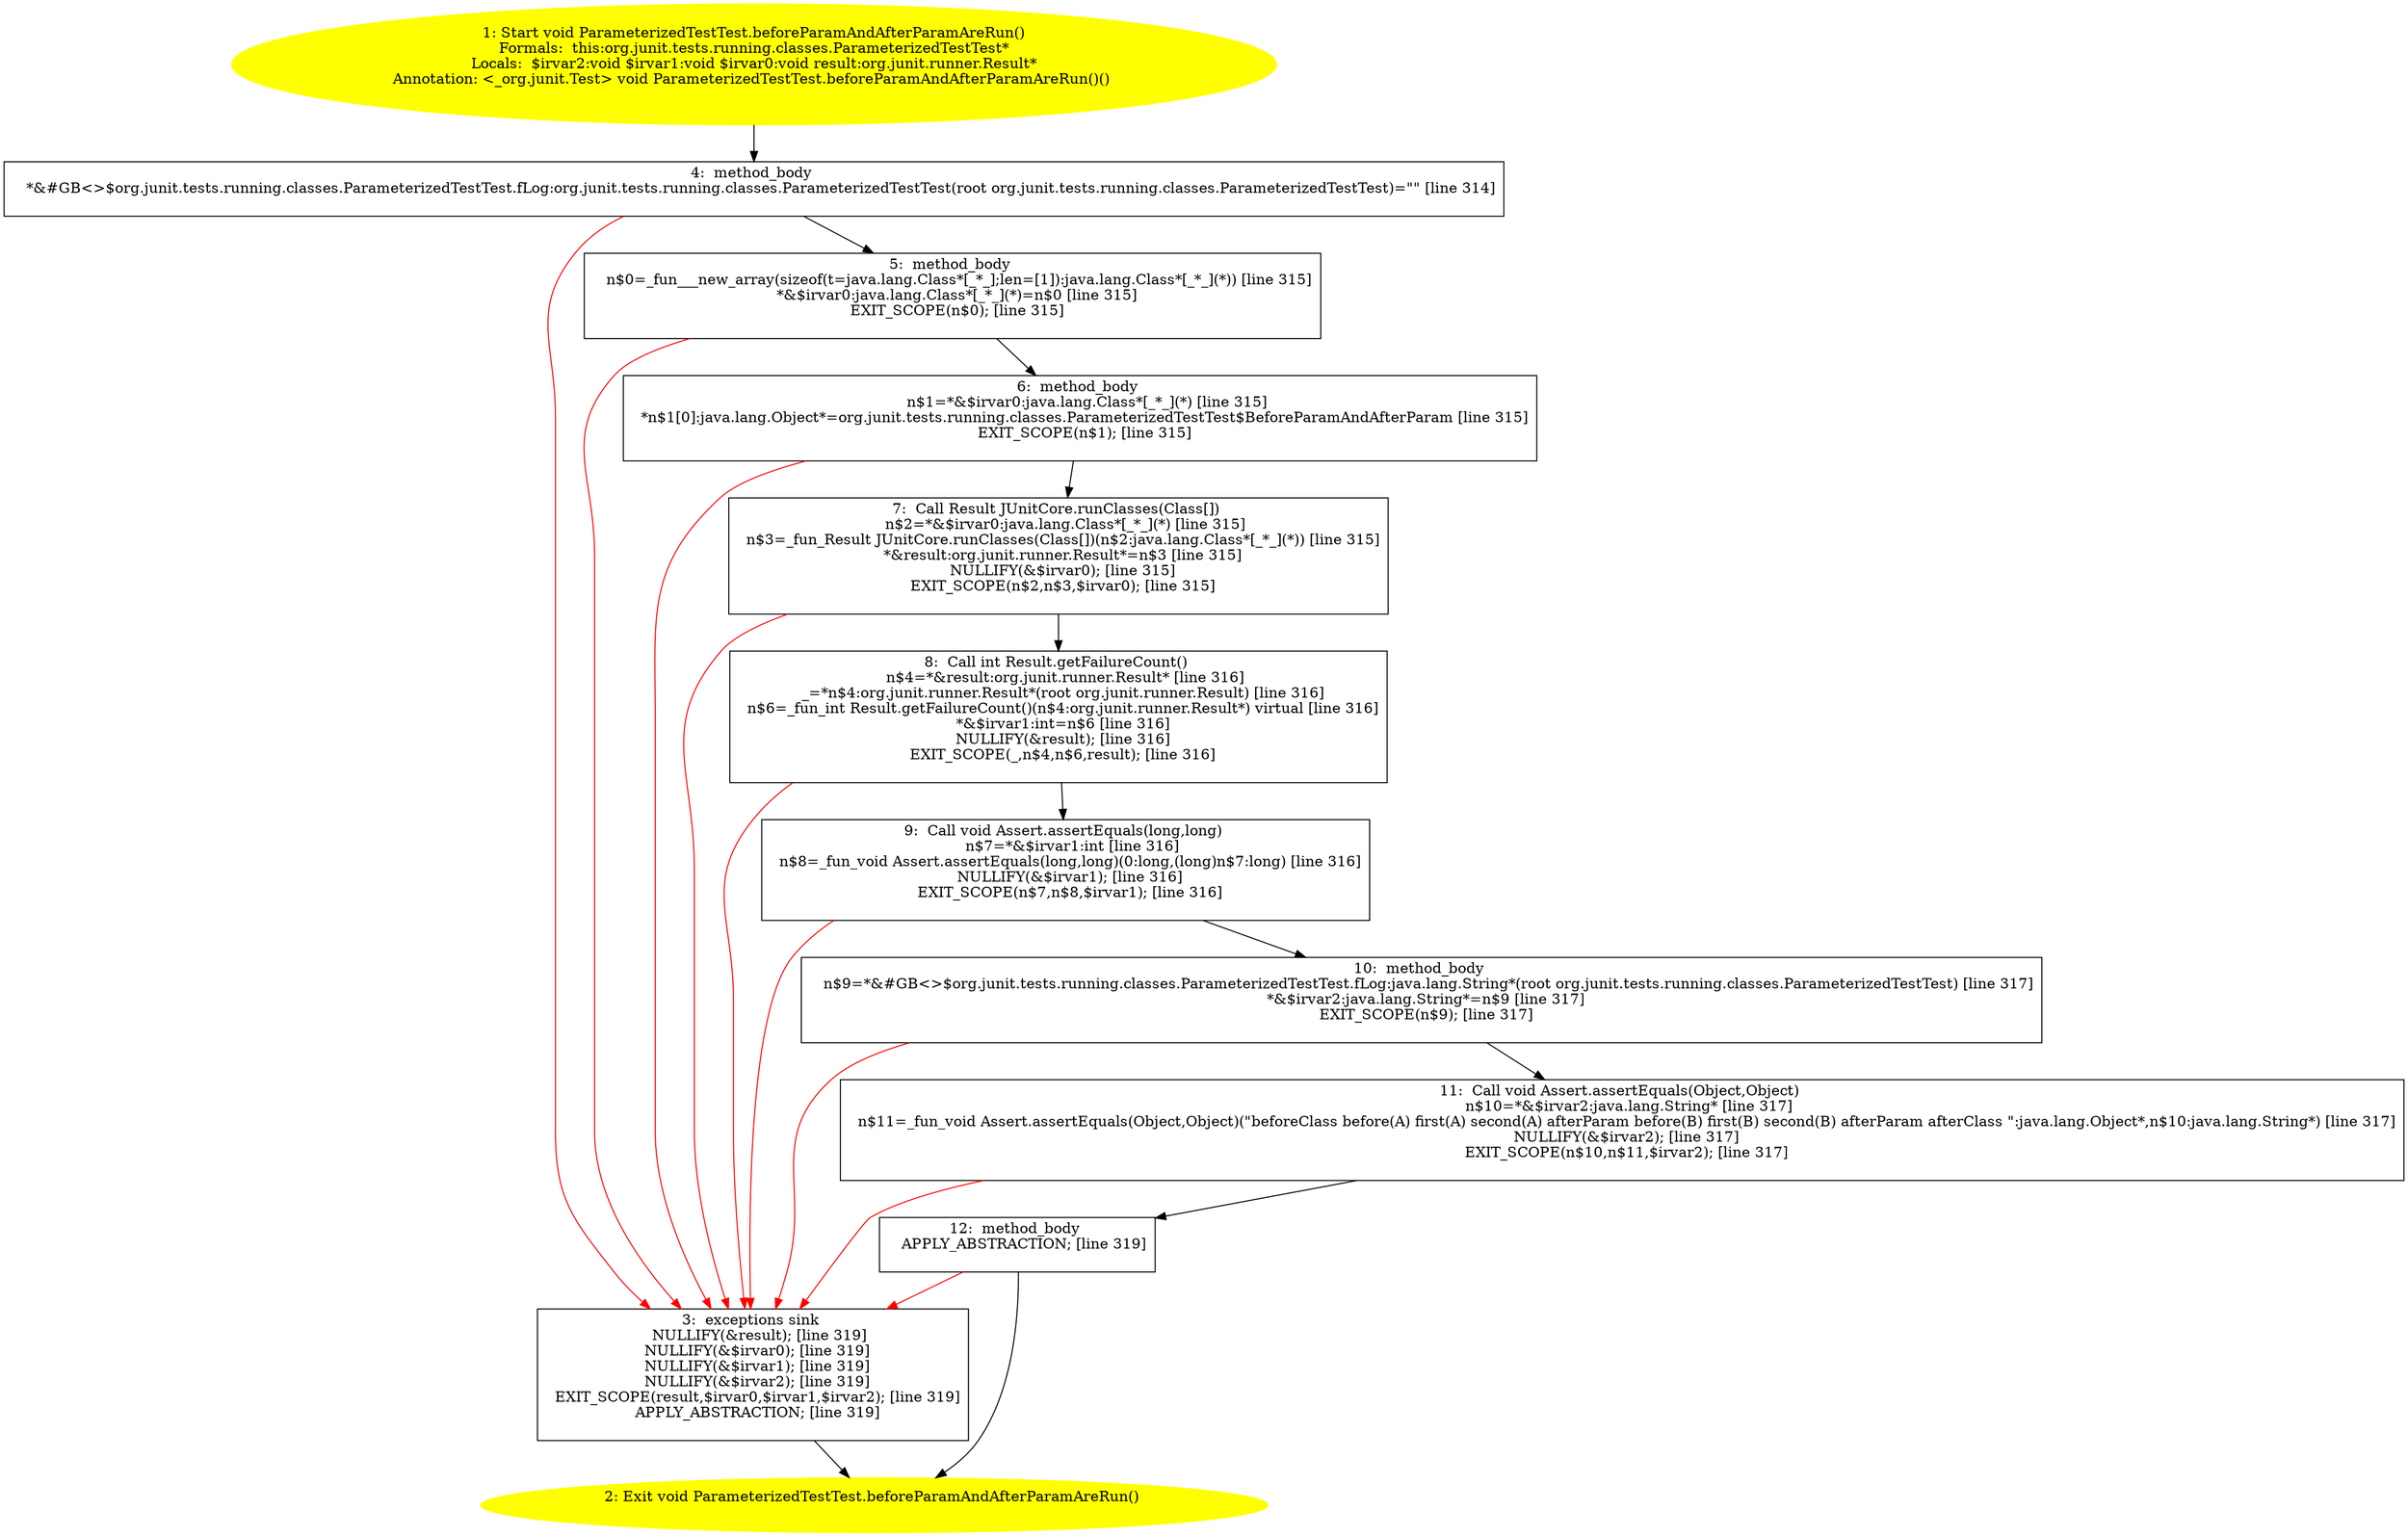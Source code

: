 /* @generated */
digraph cfg {
"org.junit.tests.running.classes.ParameterizedTestTest.beforeParamAndAfterParamAreRun():void.54a97f3199e0601d5d23128eda9fa8df_1" [label="1: Start void ParameterizedTestTest.beforeParamAndAfterParamAreRun()\nFormals:  this:org.junit.tests.running.classes.ParameterizedTestTest*\nLocals:  $irvar2:void $irvar1:void $irvar0:void result:org.junit.runner.Result*\nAnnotation: <_org.junit.Test> void ParameterizedTestTest.beforeParamAndAfterParamAreRun()() \n  " color=yellow style=filled]
	

	 "org.junit.tests.running.classes.ParameterizedTestTest.beforeParamAndAfterParamAreRun():void.54a97f3199e0601d5d23128eda9fa8df_1" -> "org.junit.tests.running.classes.ParameterizedTestTest.beforeParamAndAfterParamAreRun():void.54a97f3199e0601d5d23128eda9fa8df_4" ;
"org.junit.tests.running.classes.ParameterizedTestTest.beforeParamAndAfterParamAreRun():void.54a97f3199e0601d5d23128eda9fa8df_2" [label="2: Exit void ParameterizedTestTest.beforeParamAndAfterParamAreRun() \n  " color=yellow style=filled]
	

"org.junit.tests.running.classes.ParameterizedTestTest.beforeParamAndAfterParamAreRun():void.54a97f3199e0601d5d23128eda9fa8df_3" [label="3:  exceptions sink \n   NULLIFY(&result); [line 319]\n  NULLIFY(&$irvar0); [line 319]\n  NULLIFY(&$irvar1); [line 319]\n  NULLIFY(&$irvar2); [line 319]\n  EXIT_SCOPE(result,$irvar0,$irvar1,$irvar2); [line 319]\n  APPLY_ABSTRACTION; [line 319]\n " shape="box"]
	

	 "org.junit.tests.running.classes.ParameterizedTestTest.beforeParamAndAfterParamAreRun():void.54a97f3199e0601d5d23128eda9fa8df_3" -> "org.junit.tests.running.classes.ParameterizedTestTest.beforeParamAndAfterParamAreRun():void.54a97f3199e0601d5d23128eda9fa8df_2" ;
"org.junit.tests.running.classes.ParameterizedTestTest.beforeParamAndAfterParamAreRun():void.54a97f3199e0601d5d23128eda9fa8df_4" [label="4:  method_body \n   *&#GB<>$org.junit.tests.running.classes.ParameterizedTestTest.fLog:org.junit.tests.running.classes.ParameterizedTestTest(root org.junit.tests.running.classes.ParameterizedTestTest)=\"\" [line 314]\n " shape="box"]
	

	 "org.junit.tests.running.classes.ParameterizedTestTest.beforeParamAndAfterParamAreRun():void.54a97f3199e0601d5d23128eda9fa8df_4" -> "org.junit.tests.running.classes.ParameterizedTestTest.beforeParamAndAfterParamAreRun():void.54a97f3199e0601d5d23128eda9fa8df_5" ;
	 "org.junit.tests.running.classes.ParameterizedTestTest.beforeParamAndAfterParamAreRun():void.54a97f3199e0601d5d23128eda9fa8df_4" -> "org.junit.tests.running.classes.ParameterizedTestTest.beforeParamAndAfterParamAreRun():void.54a97f3199e0601d5d23128eda9fa8df_3" [color="red" ];
"org.junit.tests.running.classes.ParameterizedTestTest.beforeParamAndAfterParamAreRun():void.54a97f3199e0601d5d23128eda9fa8df_5" [label="5:  method_body \n   n$0=_fun___new_array(sizeof(t=java.lang.Class*[_*_];len=[1]):java.lang.Class*[_*_](*)) [line 315]\n  *&$irvar0:java.lang.Class*[_*_](*)=n$0 [line 315]\n  EXIT_SCOPE(n$0); [line 315]\n " shape="box"]
	

	 "org.junit.tests.running.classes.ParameterizedTestTest.beforeParamAndAfterParamAreRun():void.54a97f3199e0601d5d23128eda9fa8df_5" -> "org.junit.tests.running.classes.ParameterizedTestTest.beforeParamAndAfterParamAreRun():void.54a97f3199e0601d5d23128eda9fa8df_6" ;
	 "org.junit.tests.running.classes.ParameterizedTestTest.beforeParamAndAfterParamAreRun():void.54a97f3199e0601d5d23128eda9fa8df_5" -> "org.junit.tests.running.classes.ParameterizedTestTest.beforeParamAndAfterParamAreRun():void.54a97f3199e0601d5d23128eda9fa8df_3" [color="red" ];
"org.junit.tests.running.classes.ParameterizedTestTest.beforeParamAndAfterParamAreRun():void.54a97f3199e0601d5d23128eda9fa8df_6" [label="6:  method_body \n   n$1=*&$irvar0:java.lang.Class*[_*_](*) [line 315]\n  *n$1[0]:java.lang.Object*=org.junit.tests.running.classes.ParameterizedTestTest$BeforeParamAndAfterParam [line 315]\n  EXIT_SCOPE(n$1); [line 315]\n " shape="box"]
	

	 "org.junit.tests.running.classes.ParameterizedTestTest.beforeParamAndAfterParamAreRun():void.54a97f3199e0601d5d23128eda9fa8df_6" -> "org.junit.tests.running.classes.ParameterizedTestTest.beforeParamAndAfterParamAreRun():void.54a97f3199e0601d5d23128eda9fa8df_7" ;
	 "org.junit.tests.running.classes.ParameterizedTestTest.beforeParamAndAfterParamAreRun():void.54a97f3199e0601d5d23128eda9fa8df_6" -> "org.junit.tests.running.classes.ParameterizedTestTest.beforeParamAndAfterParamAreRun():void.54a97f3199e0601d5d23128eda9fa8df_3" [color="red" ];
"org.junit.tests.running.classes.ParameterizedTestTest.beforeParamAndAfterParamAreRun():void.54a97f3199e0601d5d23128eda9fa8df_7" [label="7:  Call Result JUnitCore.runClasses(Class[]) \n   n$2=*&$irvar0:java.lang.Class*[_*_](*) [line 315]\n  n$3=_fun_Result JUnitCore.runClasses(Class[])(n$2:java.lang.Class*[_*_](*)) [line 315]\n  *&result:org.junit.runner.Result*=n$3 [line 315]\n  NULLIFY(&$irvar0); [line 315]\n  EXIT_SCOPE(n$2,n$3,$irvar0); [line 315]\n " shape="box"]
	

	 "org.junit.tests.running.classes.ParameterizedTestTest.beforeParamAndAfterParamAreRun():void.54a97f3199e0601d5d23128eda9fa8df_7" -> "org.junit.tests.running.classes.ParameterizedTestTest.beforeParamAndAfterParamAreRun():void.54a97f3199e0601d5d23128eda9fa8df_8" ;
	 "org.junit.tests.running.classes.ParameterizedTestTest.beforeParamAndAfterParamAreRun():void.54a97f3199e0601d5d23128eda9fa8df_7" -> "org.junit.tests.running.classes.ParameterizedTestTest.beforeParamAndAfterParamAreRun():void.54a97f3199e0601d5d23128eda9fa8df_3" [color="red" ];
"org.junit.tests.running.classes.ParameterizedTestTest.beforeParamAndAfterParamAreRun():void.54a97f3199e0601d5d23128eda9fa8df_8" [label="8:  Call int Result.getFailureCount() \n   n$4=*&result:org.junit.runner.Result* [line 316]\n  _=*n$4:org.junit.runner.Result*(root org.junit.runner.Result) [line 316]\n  n$6=_fun_int Result.getFailureCount()(n$4:org.junit.runner.Result*) virtual [line 316]\n  *&$irvar1:int=n$6 [line 316]\n  NULLIFY(&result); [line 316]\n  EXIT_SCOPE(_,n$4,n$6,result); [line 316]\n " shape="box"]
	

	 "org.junit.tests.running.classes.ParameterizedTestTest.beforeParamAndAfterParamAreRun():void.54a97f3199e0601d5d23128eda9fa8df_8" -> "org.junit.tests.running.classes.ParameterizedTestTest.beforeParamAndAfterParamAreRun():void.54a97f3199e0601d5d23128eda9fa8df_9" ;
	 "org.junit.tests.running.classes.ParameterizedTestTest.beforeParamAndAfterParamAreRun():void.54a97f3199e0601d5d23128eda9fa8df_8" -> "org.junit.tests.running.classes.ParameterizedTestTest.beforeParamAndAfterParamAreRun():void.54a97f3199e0601d5d23128eda9fa8df_3" [color="red" ];
"org.junit.tests.running.classes.ParameterizedTestTest.beforeParamAndAfterParamAreRun():void.54a97f3199e0601d5d23128eda9fa8df_9" [label="9:  Call void Assert.assertEquals(long,long) \n   n$7=*&$irvar1:int [line 316]\n  n$8=_fun_void Assert.assertEquals(long,long)(0:long,(long)n$7:long) [line 316]\n  NULLIFY(&$irvar1); [line 316]\n  EXIT_SCOPE(n$7,n$8,$irvar1); [line 316]\n " shape="box"]
	

	 "org.junit.tests.running.classes.ParameterizedTestTest.beforeParamAndAfterParamAreRun():void.54a97f3199e0601d5d23128eda9fa8df_9" -> "org.junit.tests.running.classes.ParameterizedTestTest.beforeParamAndAfterParamAreRun():void.54a97f3199e0601d5d23128eda9fa8df_10" ;
	 "org.junit.tests.running.classes.ParameterizedTestTest.beforeParamAndAfterParamAreRun():void.54a97f3199e0601d5d23128eda9fa8df_9" -> "org.junit.tests.running.classes.ParameterizedTestTest.beforeParamAndAfterParamAreRun():void.54a97f3199e0601d5d23128eda9fa8df_3" [color="red" ];
"org.junit.tests.running.classes.ParameterizedTestTest.beforeParamAndAfterParamAreRun():void.54a97f3199e0601d5d23128eda9fa8df_10" [label="10:  method_body \n   n$9=*&#GB<>$org.junit.tests.running.classes.ParameterizedTestTest.fLog:java.lang.String*(root org.junit.tests.running.classes.ParameterizedTestTest) [line 317]\n  *&$irvar2:java.lang.String*=n$9 [line 317]\n  EXIT_SCOPE(n$9); [line 317]\n " shape="box"]
	

	 "org.junit.tests.running.classes.ParameterizedTestTest.beforeParamAndAfterParamAreRun():void.54a97f3199e0601d5d23128eda9fa8df_10" -> "org.junit.tests.running.classes.ParameterizedTestTest.beforeParamAndAfterParamAreRun():void.54a97f3199e0601d5d23128eda9fa8df_11" ;
	 "org.junit.tests.running.classes.ParameterizedTestTest.beforeParamAndAfterParamAreRun():void.54a97f3199e0601d5d23128eda9fa8df_10" -> "org.junit.tests.running.classes.ParameterizedTestTest.beforeParamAndAfterParamAreRun():void.54a97f3199e0601d5d23128eda9fa8df_3" [color="red" ];
"org.junit.tests.running.classes.ParameterizedTestTest.beforeParamAndAfterParamAreRun():void.54a97f3199e0601d5d23128eda9fa8df_11" [label="11:  Call void Assert.assertEquals(Object,Object) \n   n$10=*&$irvar2:java.lang.String* [line 317]\n  n$11=_fun_void Assert.assertEquals(Object,Object)(\"beforeClass before(A) first(A) second(A) afterParam before(B) first(B) second(B) afterParam afterClass \":java.lang.Object*,n$10:java.lang.String*) [line 317]\n  NULLIFY(&$irvar2); [line 317]\n  EXIT_SCOPE(n$10,n$11,$irvar2); [line 317]\n " shape="box"]
	

	 "org.junit.tests.running.classes.ParameterizedTestTest.beforeParamAndAfterParamAreRun():void.54a97f3199e0601d5d23128eda9fa8df_11" -> "org.junit.tests.running.classes.ParameterizedTestTest.beforeParamAndAfterParamAreRun():void.54a97f3199e0601d5d23128eda9fa8df_12" ;
	 "org.junit.tests.running.classes.ParameterizedTestTest.beforeParamAndAfterParamAreRun():void.54a97f3199e0601d5d23128eda9fa8df_11" -> "org.junit.tests.running.classes.ParameterizedTestTest.beforeParamAndAfterParamAreRun():void.54a97f3199e0601d5d23128eda9fa8df_3" [color="red" ];
"org.junit.tests.running.classes.ParameterizedTestTest.beforeParamAndAfterParamAreRun():void.54a97f3199e0601d5d23128eda9fa8df_12" [label="12:  method_body \n   APPLY_ABSTRACTION; [line 319]\n " shape="box"]
	

	 "org.junit.tests.running.classes.ParameterizedTestTest.beforeParamAndAfterParamAreRun():void.54a97f3199e0601d5d23128eda9fa8df_12" -> "org.junit.tests.running.classes.ParameterizedTestTest.beforeParamAndAfterParamAreRun():void.54a97f3199e0601d5d23128eda9fa8df_2" ;
	 "org.junit.tests.running.classes.ParameterizedTestTest.beforeParamAndAfterParamAreRun():void.54a97f3199e0601d5d23128eda9fa8df_12" -> "org.junit.tests.running.classes.ParameterizedTestTest.beforeParamAndAfterParamAreRun():void.54a97f3199e0601d5d23128eda9fa8df_3" [color="red" ];
}
